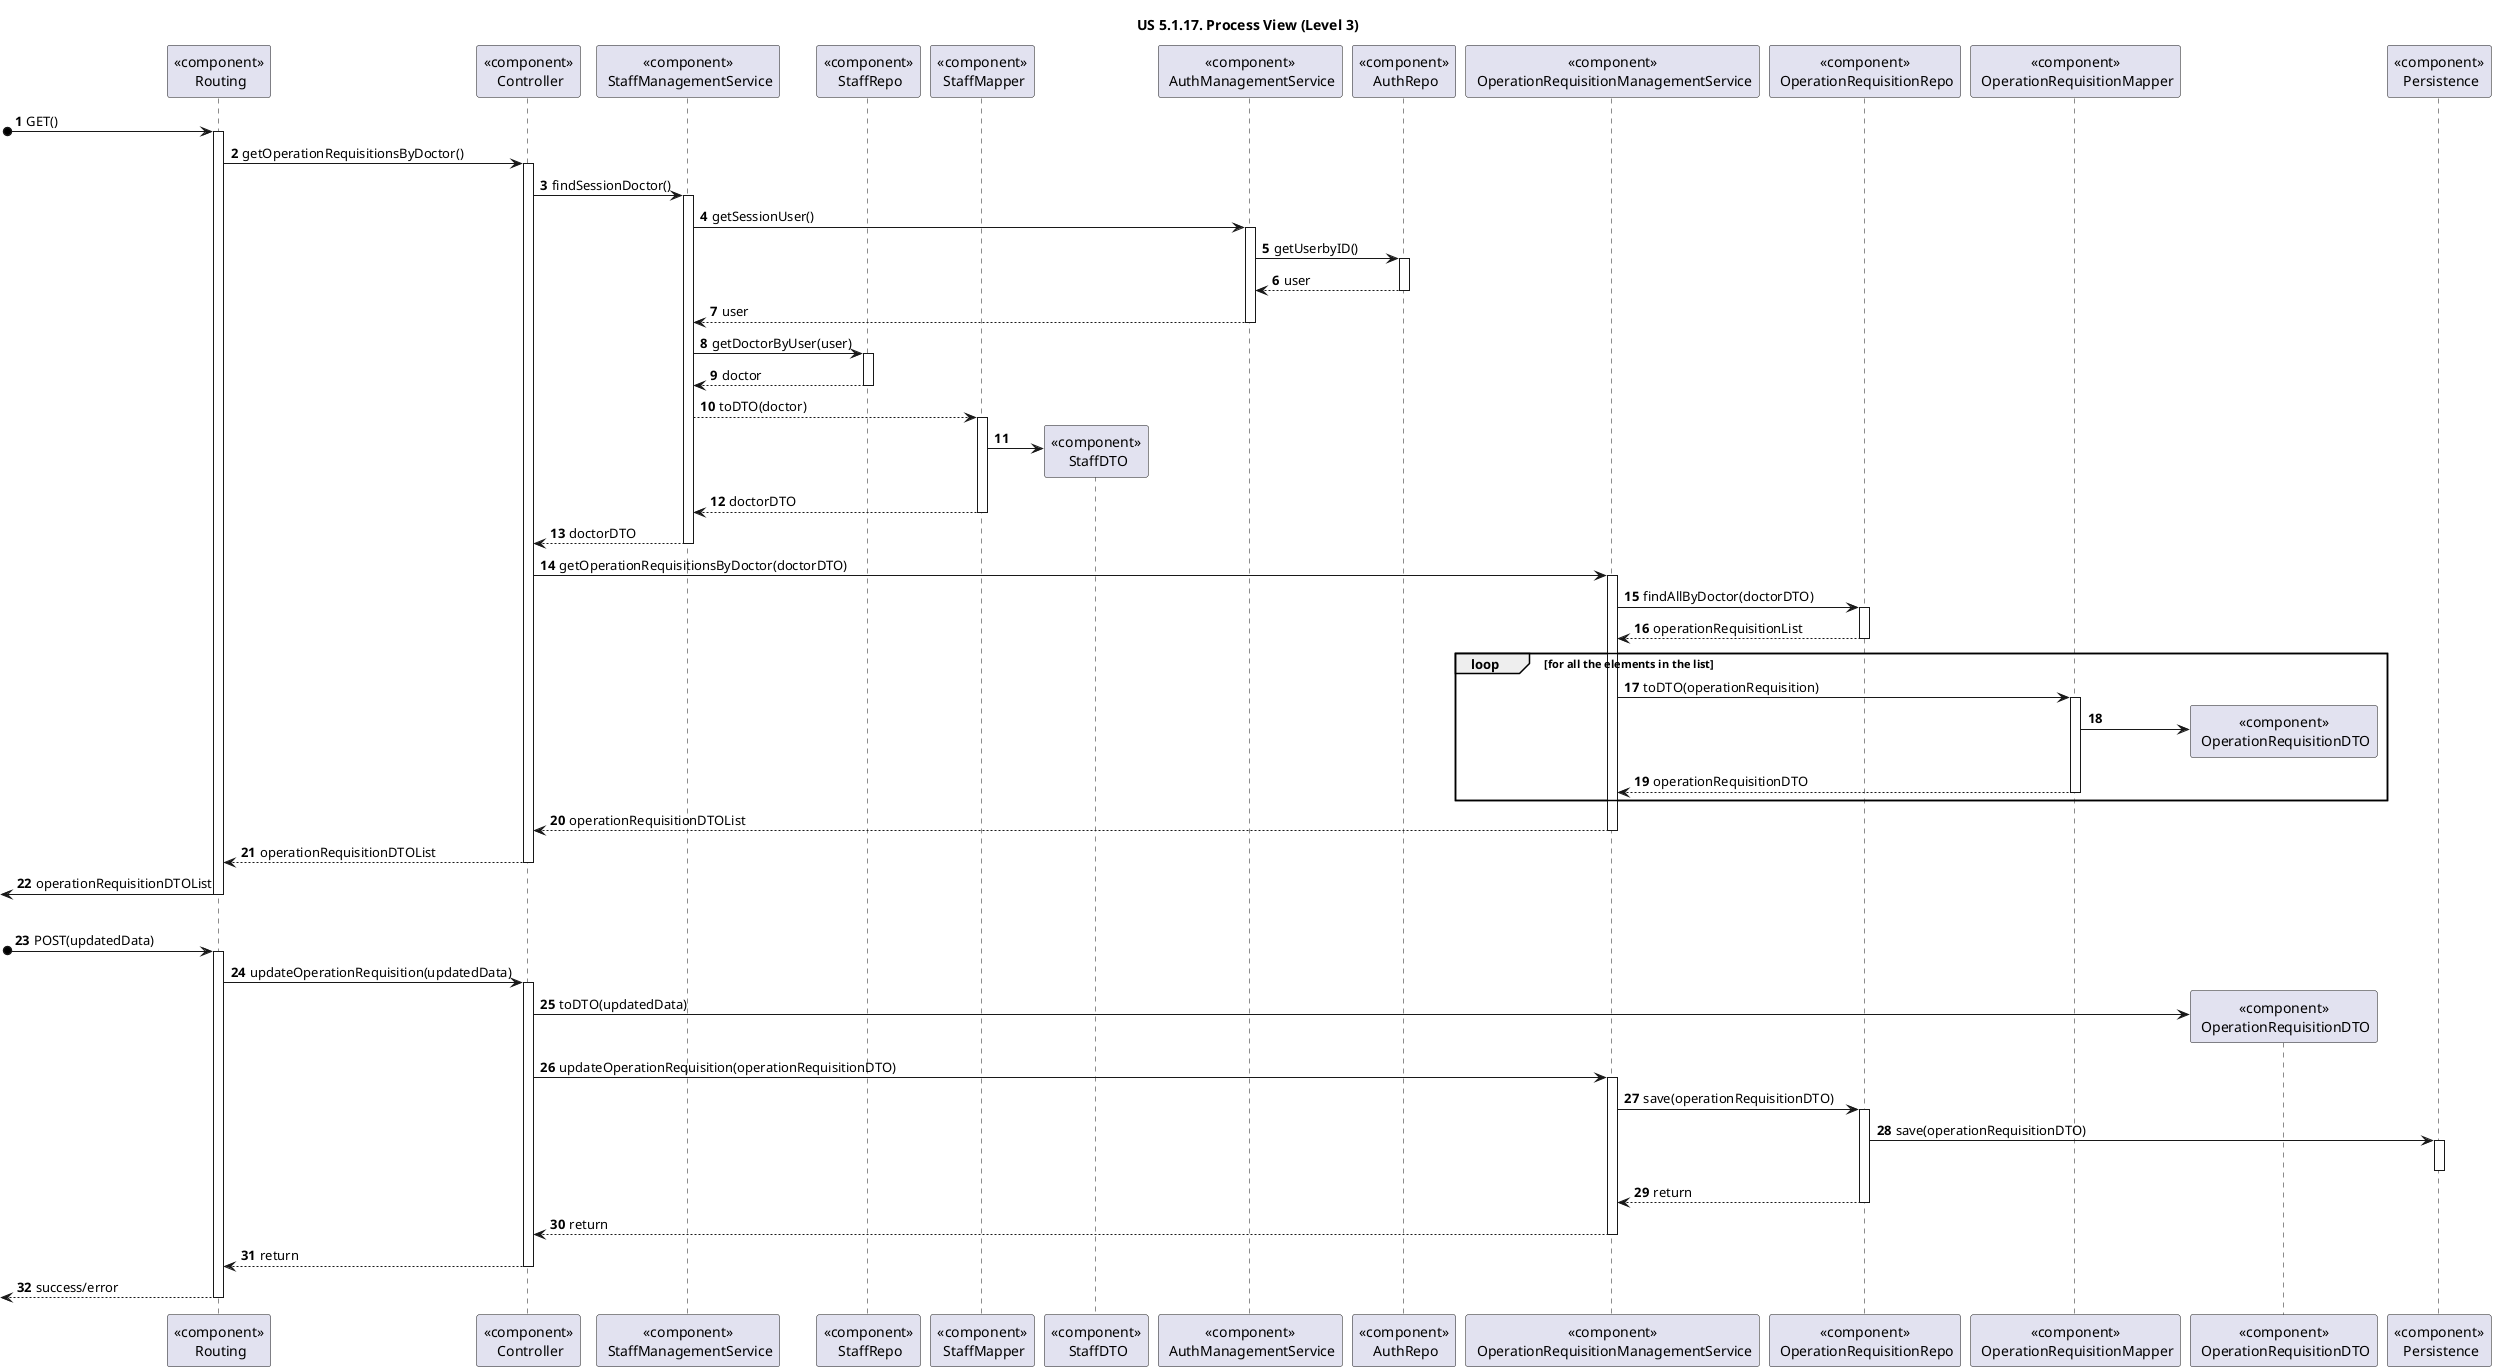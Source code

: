 @startuml
'https://plantuml.com/sequence-diagram

title "US 5.1.17. Process View (Level 3)"

autonumber

participant "<<component>>\n Routing" as ROUTE
participant "<<component>>\n Controller" as CONTROL

participant "<<component>>\n StaffManagementService" as STAFFServ
participant "<<component>>\n StaffRepo" as STAFFRepo
participant "<<component>>\n StaffMapper" as STAFFMapper
participant "<<component>>\n StaffDTO" as STAFFDTO

participant "<<component>>\n AuthManagementService" as AUTHServ
participant "<<component>>\n AuthRepo" as AUTHRepo

participant "<<component>>\n OperationRequisitionManagementService" as OPREQServ
participant "<<component>>\n OperationRequisitionRepo" as OPREQRepo
participant "<<component>>\n OperationRequisitionMapper" as OPREQMapper
participant "<<component>>\n OperationRequisitionDTO" as OPREQDTO

participant "<<component>>\n Persistence" as PERSISTENCE


[o-> ROUTE : GET()
activate ROUTE

ROUTE -> CONTROL : getOperationRequisitionsByDoctor()
activate CONTROL

CONTROL -> STAFFServ : findSessionDoctor()
activate STAFFServ

STAFFServ -> AUTHServ : getSessionUser()
activate AUTHServ

AUTHServ -> AUTHRepo : getUserbyID()
activate AUTHRepo

AUTHRepo --> AUTHServ : user
deactivate AUTHRepo

AUTHServ --> STAFFServ : user
deactivate AUTHServ

STAFFServ -> STAFFRepo : getDoctorByUser(user)
activate STAFFRepo

STAFFRepo --> STAFFServ : doctor
deactivate STAFFRepo

STAFFServ --> STAFFMapper : toDTO(doctor)
activate STAFFMapper

STAFFMapper -> STAFFDTO **

STAFFMapper --> STAFFServ : doctorDTO
deactivate STAFFMapper

STAFFServ --> CONTROL : doctorDTO
deactivate STAFFServ

CONTROL -> OPREQServ : getOperationRequisitionsByDoctor(doctorDTO)
activate OPREQServ

OPREQServ -> OPREQRepo : findAllByDoctor(doctorDTO)
activate OPREQRepo

OPREQRepo --> OPREQServ : operationRequisitionList
deactivate OPREQRepo

loop for all the elements in the list
OPREQServ -> OPREQMapper : toDTO(operationRequisition)
activate OPREQMapper

OPREQMapper -> OPREQDTO **

OPREQMapper --> OPREQServ : operationRequisitionDTO
deactivate OPREQMapper
end loop

OPREQServ --> CONTROL : operationRequisitionDTOList
deactivate OPREQServ

CONTROL --> ROUTE : operationRequisitionDTOList
deactivate CONTROL

<- ROUTE : operationRequisitionDTOList
deactivate ROUTE

|||

[o-> ROUTE : POST(updatedData)
activate ROUTE

ROUTE -> CONTROL : updateOperationRequisition(updatedData)
activate CONTROL

CONTROL -> OPREQDTO ** : toDTO(updatedData)

CONTROL -> OPREQServ : updateOperationRequisition(operationRequisitionDTO)
activate OPREQServ

OPREQServ -> OPREQRepo : save(operationRequisitionDTO)
activate OPREQRepo

OPREQRepo -> PERSISTENCE : save(operationRequisitionDTO)
activate PERSISTENCE
deactivate PERSISTENCE

OPREQRepo --> OPREQServ : return
deactivate OPREQRepo

OPREQServ --> CONTROL : return
deactivate OPREQServ

CONTROL --> ROUTE : return
deactivate CONTROL

<-- ROUTE : success/error
deactivate ROUTE


@enduml